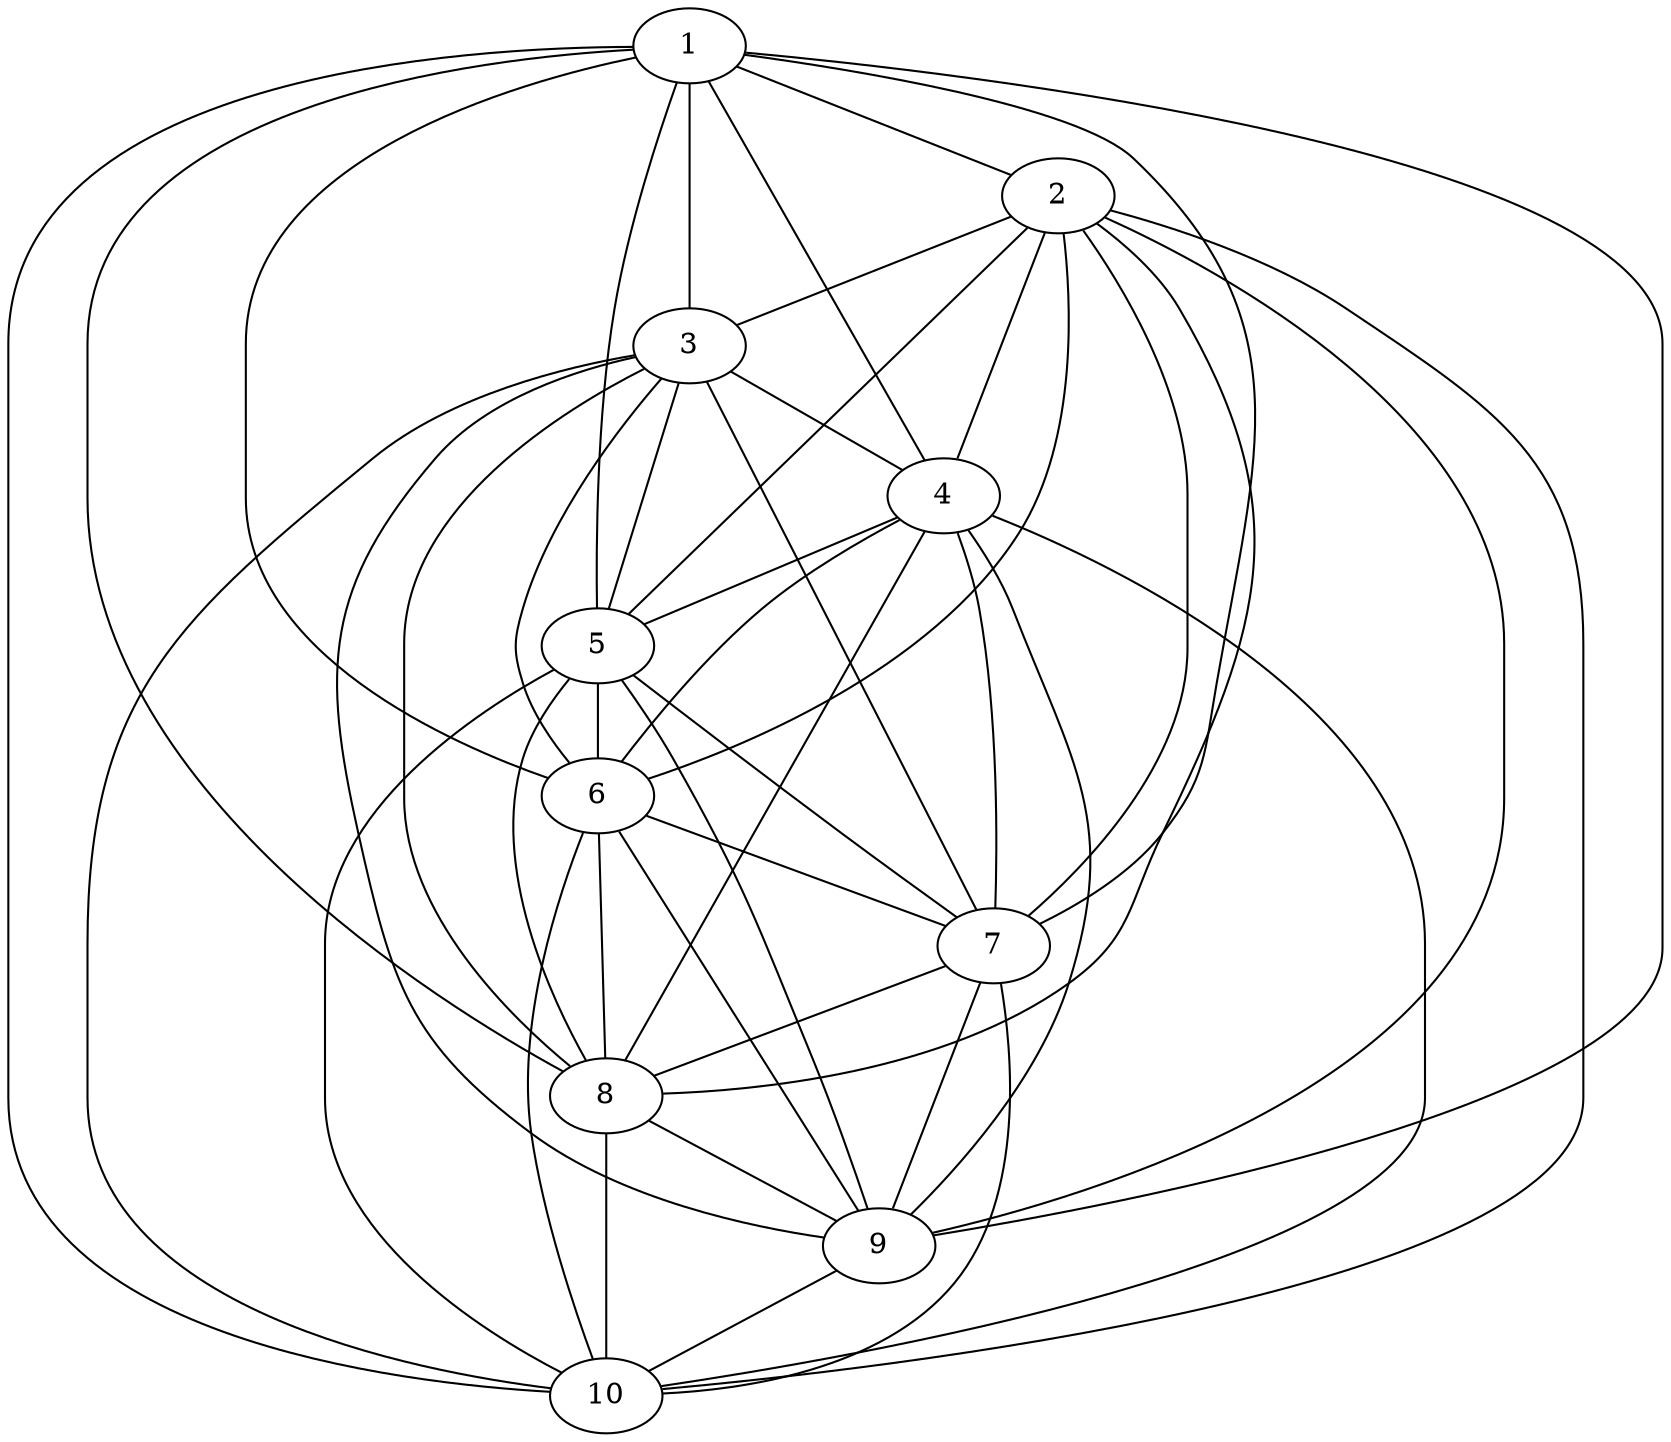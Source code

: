 graph MyGraph {
1 -- 2
1 -- 3
1 -- 4
1 -- 5
1 -- 6
1 -- 7
1 -- 8
1 -- 9
1 -- 10
2 -- 3
2 -- 4
2 -- 5
2 -- 6
2 -- 7
2 -- 8
2 -- 9
2 -- 10
3 -- 4
3 -- 5
3 -- 6
3 -- 7
3 -- 8
3 -- 9
3 -- 10
4 -- 5
4 -- 6
4 -- 7
4 -- 8
4 -- 9
4 -- 10
5 -- 6
5 -- 7
5 -- 8
5 -- 9
5 -- 10
6 -- 7
6 -- 8
6 -- 9
6 -- 10
7 -- 8
7 -- 9
7 -- 10
8 -- 9
8 -- 10
9 -- 10

}